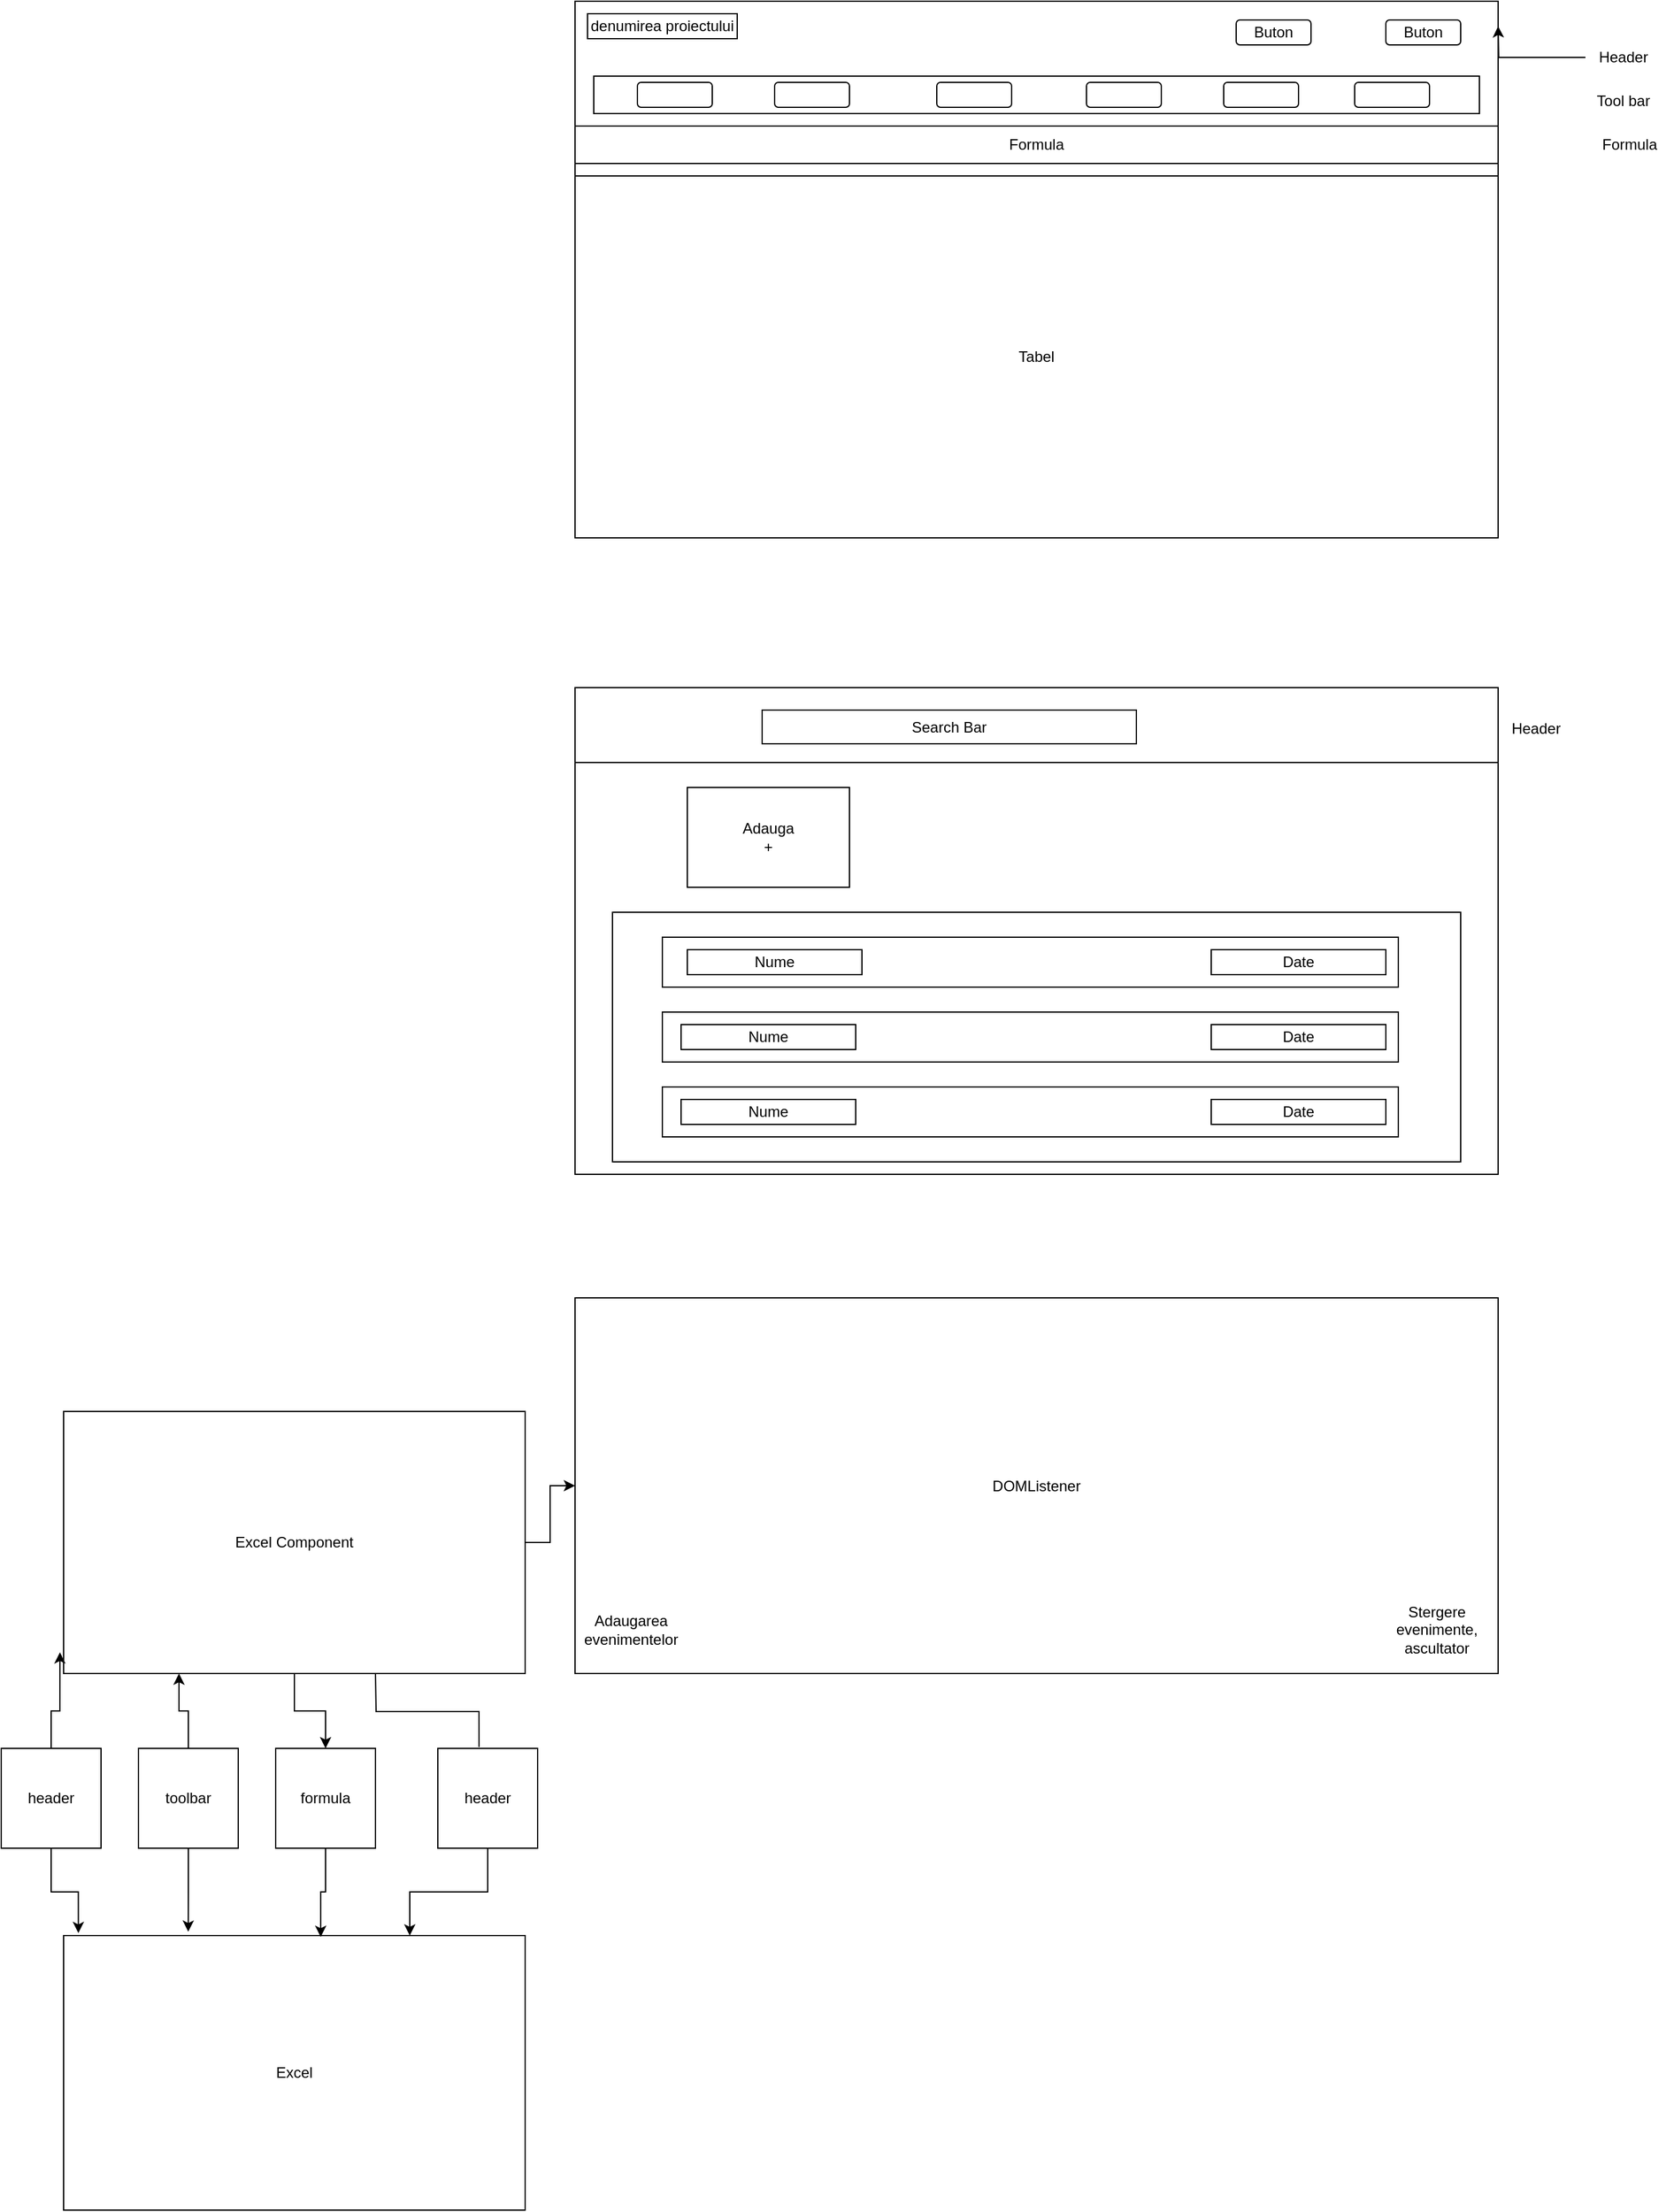 <mxfile version="22.1.8" type="device">
  <diagram name="Страница — 1" id="8bchYoZdtvCnWICAY3QF">
    <mxGraphModel dx="1719" dy="494" grid="1" gridSize="10" guides="1" tooltips="1" connect="1" arrows="1" fold="1" page="1" pageScale="1" pageWidth="827" pageHeight="1169" math="0" shadow="0">
      <root>
        <mxCell id="0" />
        <mxCell id="1" parent="0" />
        <mxCell id="O8IqtPjeCMZgJ3axGt6c-3" style="edgeStyle=orthogonalEdgeStyle;rounded=0;orthogonalLoop=1;jettySize=auto;html=1;exitX=0.5;exitY=1;exitDx=0;exitDy=0;" parent="1" source="O8IqtPjeCMZgJ3axGt6c-1" edge="1">
          <mxGeometry relative="1" as="geometry">
            <mxPoint x="440" y="450" as="targetPoint" />
            <Array as="points">
              <mxPoint x="400" y="550" />
              <mxPoint x="441" y="550" />
            </Array>
          </mxGeometry>
        </mxCell>
        <mxCell id="O8IqtPjeCMZgJ3axGt6c-1" value="" style="rounded=0;whiteSpace=wrap;html=1;" parent="1" vertex="1">
          <mxGeometry x="40" y="130" width="740" height="430" as="geometry" />
        </mxCell>
        <mxCell id="O8IqtPjeCMZgJ3axGt6c-29" value="" style="edgeStyle=orthogonalEdgeStyle;rounded=0;orthogonalLoop=1;jettySize=auto;html=1;" parent="1" source="O8IqtPjeCMZgJ3axGt6c-4" edge="1">
          <mxGeometry relative="1" as="geometry">
            <mxPoint x="780" y="150" as="targetPoint" />
          </mxGeometry>
        </mxCell>
        <mxCell id="O8IqtPjeCMZgJ3axGt6c-4" value="Header" style="text;html=1;align=center;verticalAlign=middle;resizable=0;points=[];autosize=1;strokeColor=none;fillColor=none;" parent="1" vertex="1">
          <mxGeometry x="850" y="160" width="60" height="30" as="geometry" />
        </mxCell>
        <mxCell id="O8IqtPjeCMZgJ3axGt6c-5" value="denumirea proiectului" style="rounded=0;whiteSpace=wrap;html=1;" parent="1" vertex="1">
          <mxGeometry x="50" y="140" width="120" height="20" as="geometry" />
        </mxCell>
        <mxCell id="O8IqtPjeCMZgJ3axGt6c-9" value="" style="rounded=0;whiteSpace=wrap;html=1;" parent="1" vertex="1">
          <mxGeometry x="55" y="190" width="710" height="30" as="geometry" />
        </mxCell>
        <mxCell id="O8IqtPjeCMZgJ3axGt6c-10" value="" style="rounded=1;whiteSpace=wrap;html=1;" parent="1" vertex="1">
          <mxGeometry x="90" y="195" width="60" height="20" as="geometry" />
        </mxCell>
        <mxCell id="O8IqtPjeCMZgJ3axGt6c-11" value="" style="rounded=1;whiteSpace=wrap;html=1;" parent="1" vertex="1">
          <mxGeometry x="200" y="195" width="60" height="20" as="geometry" />
        </mxCell>
        <mxCell id="O8IqtPjeCMZgJ3axGt6c-12" value="" style="rounded=1;whiteSpace=wrap;html=1;" parent="1" vertex="1">
          <mxGeometry x="330" y="195" width="60" height="20" as="geometry" />
        </mxCell>
        <mxCell id="O8IqtPjeCMZgJ3axGt6c-13" value="" style="rounded=1;whiteSpace=wrap;html=1;" parent="1" vertex="1">
          <mxGeometry x="450" y="195" width="60" height="20" as="geometry" />
        </mxCell>
        <mxCell id="O8IqtPjeCMZgJ3axGt6c-14" value="" style="rounded=1;whiteSpace=wrap;html=1;" parent="1" vertex="1">
          <mxGeometry x="560" y="195" width="60" height="20" as="geometry" />
        </mxCell>
        <mxCell id="O8IqtPjeCMZgJ3axGt6c-15" value="" style="rounded=1;whiteSpace=wrap;html=1;" parent="1" vertex="1">
          <mxGeometry x="665" y="195" width="60" height="20" as="geometry" />
        </mxCell>
        <mxCell id="O8IqtPjeCMZgJ3axGt6c-16" value="Buton" style="rounded=1;whiteSpace=wrap;html=1;" parent="1" vertex="1">
          <mxGeometry x="570" y="145" width="60" height="20" as="geometry" />
        </mxCell>
        <mxCell id="O8IqtPjeCMZgJ3axGt6c-17" value="Buton" style="rounded=1;whiteSpace=wrap;html=1;" parent="1" vertex="1">
          <mxGeometry x="690" y="145" width="60" height="20" as="geometry" />
        </mxCell>
        <mxCell id="O8IqtPjeCMZgJ3axGt6c-18" value="Formula" style="rounded=0;whiteSpace=wrap;html=1;" parent="1" vertex="1">
          <mxGeometry x="40" y="230" width="740" height="30" as="geometry" />
        </mxCell>
        <mxCell id="O8IqtPjeCMZgJ3axGt6c-19" value="Tool bar" style="text;html=1;align=center;verticalAlign=middle;resizable=0;points=[];autosize=1;strokeColor=none;fillColor=none;" parent="1" vertex="1">
          <mxGeometry x="845" y="195" width="70" height="30" as="geometry" />
        </mxCell>
        <mxCell id="O8IqtPjeCMZgJ3axGt6c-20" value="Formula" style="text;html=1;align=center;verticalAlign=middle;resizable=0;points=[];autosize=1;strokeColor=none;fillColor=none;" parent="1" vertex="1">
          <mxGeometry x="850" y="230" width="70" height="30" as="geometry" />
        </mxCell>
        <mxCell id="O8IqtPjeCMZgJ3axGt6c-22" value="Tabel" style="rounded=0;whiteSpace=wrap;html=1;" parent="1" vertex="1">
          <mxGeometry x="40" y="270" width="740" height="290" as="geometry" />
        </mxCell>
        <mxCell id="O8IqtPjeCMZgJ3axGt6c-23" value="" style="rounded=0;whiteSpace=wrap;html=1;" parent="1" vertex="1">
          <mxGeometry x="40" y="680" width="740" height="390" as="geometry" />
        </mxCell>
        <mxCell id="O8IqtPjeCMZgJ3axGt6c-25" value="" style="rounded=0;whiteSpace=wrap;html=1;" parent="1" vertex="1">
          <mxGeometry x="40" y="680" width="740" height="60" as="geometry" />
        </mxCell>
        <mxCell id="O8IqtPjeCMZgJ3axGt6c-26" value="Header" style="text;html=1;align=center;verticalAlign=middle;resizable=0;points=[];autosize=1;strokeColor=none;fillColor=none;" parent="1" vertex="1">
          <mxGeometry x="780" y="698" width="60" height="30" as="geometry" />
        </mxCell>
        <mxCell id="O8IqtPjeCMZgJ3axGt6c-27" value="Search Bar" style="rounded=0;whiteSpace=wrap;html=1;" parent="1" vertex="1">
          <mxGeometry x="190" y="698" width="300" height="27" as="geometry" />
        </mxCell>
        <mxCell id="O8IqtPjeCMZgJ3axGt6c-28" value="Adauga&lt;br&gt;+" style="rounded=0;whiteSpace=wrap;html=1;" parent="1" vertex="1">
          <mxGeometry x="130" y="760" width="130" height="80" as="geometry" />
        </mxCell>
        <mxCell id="O8IqtPjeCMZgJ3axGt6c-31" value="" style="rounded=0;whiteSpace=wrap;html=1;" parent="1" vertex="1">
          <mxGeometry x="70" y="860" width="680" height="200" as="geometry" />
        </mxCell>
        <mxCell id="O8IqtPjeCMZgJ3axGt6c-32" value="" style="rounded=0;whiteSpace=wrap;html=1;" parent="1" vertex="1">
          <mxGeometry x="110" y="880" width="590" height="40" as="geometry" />
        </mxCell>
        <mxCell id="O8IqtPjeCMZgJ3axGt6c-33" value="" style="rounded=0;whiteSpace=wrap;html=1;" parent="1" vertex="1">
          <mxGeometry x="110" y="1000" width="590" height="40" as="geometry" />
        </mxCell>
        <mxCell id="O8IqtPjeCMZgJ3axGt6c-34" value="" style="rounded=0;whiteSpace=wrap;html=1;" parent="1" vertex="1">
          <mxGeometry x="110" y="940" width="590" height="40" as="geometry" />
        </mxCell>
        <mxCell id="O8IqtPjeCMZgJ3axGt6c-35" value="Date" style="rounded=0;whiteSpace=wrap;html=1;" parent="1" vertex="1">
          <mxGeometry x="550" y="890" width="140" height="20" as="geometry" />
        </mxCell>
        <mxCell id="O8IqtPjeCMZgJ3axGt6c-36" value="Date" style="rounded=0;whiteSpace=wrap;html=1;" parent="1" vertex="1">
          <mxGeometry x="550" y="1010" width="140" height="20" as="geometry" />
        </mxCell>
        <mxCell id="O8IqtPjeCMZgJ3axGt6c-37" value="Date" style="rounded=0;whiteSpace=wrap;html=1;" parent="1" vertex="1">
          <mxGeometry x="550" y="950" width="140" height="20" as="geometry" />
        </mxCell>
        <mxCell id="O8IqtPjeCMZgJ3axGt6c-39" value="Nume" style="rounded=0;whiteSpace=wrap;html=1;" parent="1" vertex="1">
          <mxGeometry x="125" y="1010" width="140" height="20" as="geometry" />
        </mxCell>
        <mxCell id="O8IqtPjeCMZgJ3axGt6c-40" value="Nume" style="rounded=0;whiteSpace=wrap;html=1;" parent="1" vertex="1">
          <mxGeometry x="125" y="950" width="140" height="20" as="geometry" />
        </mxCell>
        <mxCell id="O8IqtPjeCMZgJ3axGt6c-41" value="Nume" style="rounded=0;whiteSpace=wrap;html=1;" parent="1" vertex="1">
          <mxGeometry x="130" y="890" width="140" height="20" as="geometry" />
        </mxCell>
        <mxCell id="aUOENA26sYDd3CD0dGi2-1" value="DOMListener" style="rounded=0;whiteSpace=wrap;html=1;" vertex="1" parent="1">
          <mxGeometry x="40" y="1169" width="740" height="301" as="geometry" />
        </mxCell>
        <mxCell id="aUOENA26sYDd3CD0dGi2-2" value="Adaugarea evenimentelor" style="text;html=1;strokeColor=none;fillColor=none;align=center;verticalAlign=middle;whiteSpace=wrap;rounded=0;" vertex="1" parent="1">
          <mxGeometry x="55" y="1420" width="60" height="30" as="geometry" />
        </mxCell>
        <mxCell id="aUOENA26sYDd3CD0dGi2-3" value="Stergere evenimente, ascultator" style="text;html=1;strokeColor=none;fillColor=none;align=center;verticalAlign=middle;whiteSpace=wrap;rounded=0;" vertex="1" parent="1">
          <mxGeometry x="701" y="1420" width="60" height="30" as="geometry" />
        </mxCell>
        <mxCell id="aUOENA26sYDd3CD0dGi2-5" value="" style="edgeStyle=orthogonalEdgeStyle;rounded=0;orthogonalLoop=1;jettySize=auto;html=1;" edge="1" parent="1" source="aUOENA26sYDd3CD0dGi2-4" target="aUOENA26sYDd3CD0dGi2-1">
          <mxGeometry relative="1" as="geometry" />
        </mxCell>
        <mxCell id="aUOENA26sYDd3CD0dGi2-12" value="" style="edgeStyle=orthogonalEdgeStyle;rounded=0;orthogonalLoop=1;jettySize=auto;html=1;entryX=0.5;entryY=0;entryDx=0;entryDy=0;" edge="1" parent="1" source="aUOENA26sYDd3CD0dGi2-4" target="aUOENA26sYDd3CD0dGi2-9">
          <mxGeometry relative="1" as="geometry" />
        </mxCell>
        <mxCell id="aUOENA26sYDd3CD0dGi2-4" value="Excel Component" style="rounded=0;whiteSpace=wrap;html=1;" vertex="1" parent="1">
          <mxGeometry x="-370" y="1260" width="370" height="210" as="geometry" />
        </mxCell>
        <mxCell id="aUOENA26sYDd3CD0dGi2-6" value="header" style="whiteSpace=wrap;html=1;aspect=fixed;" vertex="1" parent="1">
          <mxGeometry x="-420" y="1530" width="80" height="80" as="geometry" />
        </mxCell>
        <mxCell id="aUOENA26sYDd3CD0dGi2-17" style="edgeStyle=orthogonalEdgeStyle;rounded=0;orthogonalLoop=1;jettySize=auto;html=1;entryX=0.25;entryY=1;entryDx=0;entryDy=0;" edge="1" parent="1" source="aUOENA26sYDd3CD0dGi2-8" target="aUOENA26sYDd3CD0dGi2-4">
          <mxGeometry relative="1" as="geometry" />
        </mxCell>
        <mxCell id="aUOENA26sYDd3CD0dGi2-8" value="toolbar" style="whiteSpace=wrap;html=1;aspect=fixed;" vertex="1" parent="1">
          <mxGeometry x="-310" y="1530" width="80" height="80" as="geometry" />
        </mxCell>
        <mxCell id="aUOENA26sYDd3CD0dGi2-9" value="formula" style="whiteSpace=wrap;html=1;aspect=fixed;" vertex="1" parent="1">
          <mxGeometry x="-200" y="1530" width="80" height="80" as="geometry" />
        </mxCell>
        <mxCell id="aUOENA26sYDd3CD0dGi2-23" style="edgeStyle=orthogonalEdgeStyle;rounded=0;orthogonalLoop=1;jettySize=auto;html=1;entryX=0.75;entryY=0;entryDx=0;entryDy=0;" edge="1" parent="1" source="aUOENA26sYDd3CD0dGi2-10" target="aUOENA26sYDd3CD0dGi2-19">
          <mxGeometry relative="1" as="geometry" />
        </mxCell>
        <mxCell id="aUOENA26sYDd3CD0dGi2-10" value="header" style="whiteSpace=wrap;html=1;aspect=fixed;" vertex="1" parent="1">
          <mxGeometry x="-70" y="1530" width="80" height="80" as="geometry" />
        </mxCell>
        <mxCell id="aUOENA26sYDd3CD0dGi2-11" value="" style="endArrow=none;html=1;rounded=0;edgeStyle=orthogonalEdgeStyle;exitX=0.413;exitY=-0.012;exitDx=0;exitDy=0;exitPerimeter=0;" edge="1" parent="1" source="aUOENA26sYDd3CD0dGi2-10">
          <mxGeometry width="50" height="50" relative="1" as="geometry">
            <mxPoint x="-170" y="1510" as="sourcePoint" />
            <mxPoint x="-120" y="1470" as="targetPoint" />
          </mxGeometry>
        </mxCell>
        <mxCell id="aUOENA26sYDd3CD0dGi2-18" style="edgeStyle=orthogonalEdgeStyle;rounded=0;orthogonalLoop=1;jettySize=auto;html=1;entryX=-0.008;entryY=0.919;entryDx=0;entryDy=0;entryPerimeter=0;" edge="1" parent="1" source="aUOENA26sYDd3CD0dGi2-6" target="aUOENA26sYDd3CD0dGi2-4">
          <mxGeometry relative="1" as="geometry" />
        </mxCell>
        <mxCell id="aUOENA26sYDd3CD0dGi2-19" value="Excel" style="rounded=0;whiteSpace=wrap;html=1;" vertex="1" parent="1">
          <mxGeometry x="-370" y="1680" width="370" height="220" as="geometry" />
        </mxCell>
        <mxCell id="aUOENA26sYDd3CD0dGi2-20" style="edgeStyle=orthogonalEdgeStyle;rounded=0;orthogonalLoop=1;jettySize=auto;html=1;entryX=0.032;entryY=-0.009;entryDx=0;entryDy=0;entryPerimeter=0;" edge="1" parent="1" source="aUOENA26sYDd3CD0dGi2-6" target="aUOENA26sYDd3CD0dGi2-19">
          <mxGeometry relative="1" as="geometry" />
        </mxCell>
        <mxCell id="aUOENA26sYDd3CD0dGi2-21" style="edgeStyle=orthogonalEdgeStyle;rounded=0;orthogonalLoop=1;jettySize=auto;html=1;entryX=0.27;entryY=-0.014;entryDx=0;entryDy=0;entryPerimeter=0;" edge="1" parent="1" source="aUOENA26sYDd3CD0dGi2-8" target="aUOENA26sYDd3CD0dGi2-19">
          <mxGeometry relative="1" as="geometry" />
        </mxCell>
        <mxCell id="aUOENA26sYDd3CD0dGi2-22" style="edgeStyle=orthogonalEdgeStyle;rounded=0;orthogonalLoop=1;jettySize=auto;html=1;entryX=0.557;entryY=0.005;entryDx=0;entryDy=0;entryPerimeter=0;" edge="1" parent="1" source="aUOENA26sYDd3CD0dGi2-9" target="aUOENA26sYDd3CD0dGi2-19">
          <mxGeometry relative="1" as="geometry" />
        </mxCell>
      </root>
    </mxGraphModel>
  </diagram>
</mxfile>
